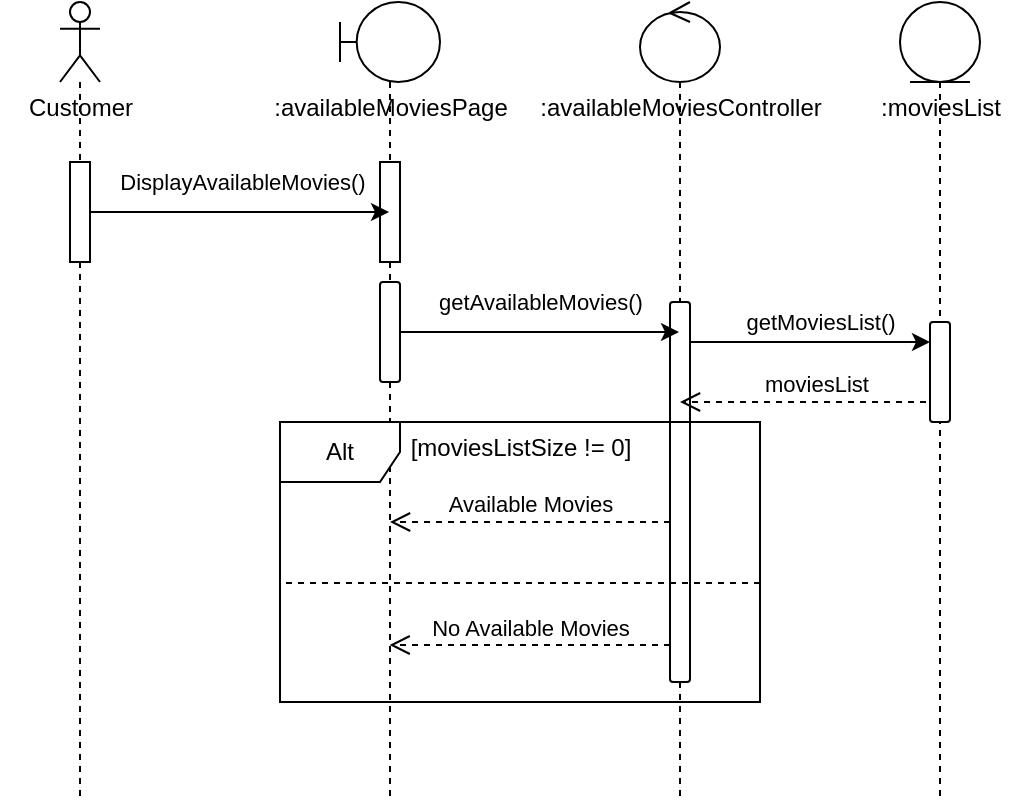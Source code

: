 <mxfile version="21.0.6" type="google"><diagram name="Page-1" id="AQf2ebTaQ4-C_qM_P0Si"><mxGraphModel grid="1" page="1" gridSize="10" guides="1" tooltips="1" connect="1" arrows="1" fold="1" pageScale="1" pageWidth="850" pageHeight="1100" math="0" shadow="0"><root><mxCell id="0"/><mxCell id="1" parent="0"/><mxCell id="liaJZ6mfoETWtk76u4Zw-1" value="" style="shape=umlLifeline;perimeter=lifelinePerimeter;whiteSpace=wrap;html=1;container=1;dropTarget=0;collapsible=0;recursiveResize=0;outlineConnect=0;portConstraint=eastwest;newEdgeStyle={&quot;edgeStyle&quot;:&quot;elbowEdgeStyle&quot;,&quot;elbow&quot;:&quot;vertical&quot;,&quot;curved&quot;:0,&quot;rounded&quot;:0};participant=umlActor;" vertex="1" parent="1"><mxGeometry x="70" y="40" width="20" height="400" as="geometry"/></mxCell><mxCell id="liaJZ6mfoETWtk76u4Zw-8" value="" style="html=1;points=[];perimeter=orthogonalPerimeter;outlineConnect=0;targetShapes=umlLifeline;portConstraint=eastwest;newEdgeStyle={&quot;edgeStyle&quot;:&quot;elbowEdgeStyle&quot;,&quot;elbow&quot;:&quot;vertical&quot;,&quot;curved&quot;:0,&quot;rounded&quot;:0};" vertex="1" parent="liaJZ6mfoETWtk76u4Zw-1"><mxGeometry x="5" y="80" width="10" height="50" as="geometry"/></mxCell><mxCell id="liaJZ6mfoETWtk76u4Zw-4" value="Customer" style="text;align=center;fontStyle=0;verticalAlign=middle;spacingLeft=3;spacingRight=3;strokeColor=none;rotatable=0;points=[[0,0.5],[1,0.5]];portConstraint=eastwest;html=1;" vertex="1" parent="1"><mxGeometry x="40" y="80" width="80" height="26" as="geometry"/></mxCell><mxCell id="liaJZ6mfoETWtk76u4Zw-5" style="edgeStyle=orthogonalEdgeStyle;rounded=0;orthogonalLoop=1;jettySize=auto;html=1;exitX=1;exitY=0.5;exitDx=0;exitDy=0;" edge="1" parent="1" source="liaJZ6mfoETWtk76u4Zw-4" target="liaJZ6mfoETWtk76u4Zw-4"><mxGeometry relative="1" as="geometry"/></mxCell><mxCell id="liaJZ6mfoETWtk76u4Zw-6" value="" style="shape=umlLifeline;perimeter=lifelinePerimeter;whiteSpace=wrap;html=1;container=1;dropTarget=0;collapsible=0;recursiveResize=0;outlineConnect=0;portConstraint=eastwest;newEdgeStyle={&quot;edgeStyle&quot;:&quot;elbowEdgeStyle&quot;,&quot;elbow&quot;:&quot;vertical&quot;,&quot;curved&quot;:0,&quot;rounded&quot;:0};participant=umlBoundary;" vertex="1" parent="1"><mxGeometry x="210" y="40" width="50" height="400" as="geometry"/></mxCell><mxCell id="liaJZ6mfoETWtk76u4Zw-11" value="" style="html=1;points=[];perimeter=orthogonalPerimeter;outlineConnect=0;targetShapes=umlLifeline;portConstraint=eastwest;newEdgeStyle={&quot;edgeStyle&quot;:&quot;elbowEdgeStyle&quot;,&quot;elbow&quot;:&quot;vertical&quot;,&quot;curved&quot;:0,&quot;rounded&quot;:0};" vertex="1" parent="liaJZ6mfoETWtk76u4Zw-6"><mxGeometry x="20" y="80" width="10" height="50" as="geometry"/></mxCell><mxCell id="liaJZ6mfoETWtk76u4Zw-21" value="" style="html=1;points=[];perimeter=orthogonalPerimeter;outlineConnect=0;targetShapes=umlLifeline;portConstraint=eastwest;newEdgeStyle={&quot;edgeStyle&quot;:&quot;elbowEdgeStyle&quot;,&quot;elbow&quot;:&quot;vertical&quot;,&quot;curved&quot;:0,&quot;rounded&quot;:0};rounded=1;" vertex="1" parent="liaJZ6mfoETWtk76u4Zw-6"><mxGeometry x="20" y="140" width="10" height="50" as="geometry"/></mxCell><mxCell id="liaJZ6mfoETWtk76u4Zw-7" value=":availableMoviesPage" style="text;align=center;fontStyle=0;verticalAlign=middle;spacingLeft=3;spacingRight=3;strokeColor=none;rotatable=0;points=[[0,0.5],[1,0.5]];portConstraint=eastwest;html=1;" vertex="1" parent="1"><mxGeometry x="195" y="80" width="80" height="26" as="geometry"/></mxCell><mxCell id="liaJZ6mfoETWtk76u4Zw-12" style="edgeStyle=elbowEdgeStyle;rounded=0;orthogonalLoop=1;jettySize=auto;html=1;elbow=vertical;curved=0;" edge="1" parent="1" source="liaJZ6mfoETWtk76u4Zw-8" target="liaJZ6mfoETWtk76u4Zw-6"><mxGeometry relative="1" as="geometry"/></mxCell><mxCell id="liaJZ6mfoETWtk76u4Zw-13" value="DisplayAvailableMovies()" style="edgeLabel;html=1;align=center;verticalAlign=middle;resizable=0;points=[];" connectable="0" vertex="1" parent="liaJZ6mfoETWtk76u4Zw-12"><mxGeometry x="0.168" relative="1" as="geometry"><mxPoint x="-12" y="-15" as="offset"/></mxGeometry></mxCell><mxCell id="liaJZ6mfoETWtk76u4Zw-18" value=":availableMoviesController" style="text;align=center;fontStyle=0;verticalAlign=middle;spacingLeft=3;spacingRight=3;strokeColor=none;rotatable=0;points=[[0,0.5],[1,0.5]];portConstraint=eastwest;html=1;" vertex="1" parent="1"><mxGeometry x="340" y="80" width="80" height="26" as="geometry"/></mxCell><mxCell id="liaJZ6mfoETWtk76u4Zw-19" value="" style="shape=umlLifeline;perimeter=lifelinePerimeter;whiteSpace=wrap;html=1;container=1;dropTarget=0;collapsible=0;recursiveResize=0;outlineConnect=0;portConstraint=eastwest;newEdgeStyle={&quot;edgeStyle&quot;:&quot;elbowEdgeStyle&quot;,&quot;elbow&quot;:&quot;vertical&quot;,&quot;curved&quot;:0,&quot;rounded&quot;:0};participant=umlControl;rounded=1;" vertex="1" parent="1"><mxGeometry x="360" y="40" width="40" height="400" as="geometry"/></mxCell><mxCell id="liaJZ6mfoETWtk76u4Zw-20" value="" style="html=1;points=[];perimeter=orthogonalPerimeter;outlineConnect=0;targetShapes=umlLifeline;portConstraint=eastwest;newEdgeStyle={&quot;edgeStyle&quot;:&quot;elbowEdgeStyle&quot;,&quot;elbow&quot;:&quot;vertical&quot;,&quot;curved&quot;:0,&quot;rounded&quot;:0};rounded=1;" vertex="1" parent="liaJZ6mfoETWtk76u4Zw-19"><mxGeometry x="15" y="150" width="10" height="190" as="geometry"/></mxCell><mxCell id="liaJZ6mfoETWtk76u4Zw-22" style="edgeStyle=elbowEdgeStyle;rounded=0;orthogonalLoop=1;jettySize=auto;html=1;elbow=vertical;curved=0;" edge="1" parent="1" source="liaJZ6mfoETWtk76u4Zw-21" target="liaJZ6mfoETWtk76u4Zw-19"><mxGeometry relative="1" as="geometry"/></mxCell><mxCell id="liaJZ6mfoETWtk76u4Zw-23" value="getAvailableMovies()" style="edgeLabel;html=1;align=center;verticalAlign=middle;resizable=0;points=[];" connectable="0" vertex="1" parent="liaJZ6mfoETWtk76u4Zw-22"><mxGeometry x="0.348" y="-1" relative="1" as="geometry"><mxPoint x="-24" y="-16" as="offset"/></mxGeometry></mxCell><mxCell id="liaJZ6mfoETWtk76u4Zw-24" value="" style="shape=umlLifeline;perimeter=lifelinePerimeter;whiteSpace=wrap;html=1;container=1;dropTarget=0;collapsible=0;recursiveResize=0;outlineConnect=0;portConstraint=eastwest;newEdgeStyle={&quot;edgeStyle&quot;:&quot;elbowEdgeStyle&quot;,&quot;elbow&quot;:&quot;vertical&quot;,&quot;curved&quot;:0,&quot;rounded&quot;:0};participant=umlEntity;rounded=1;" vertex="1" parent="1"><mxGeometry x="490" y="40" width="40" height="400" as="geometry"/></mxCell><mxCell id="liaJZ6mfoETWtk76u4Zw-26" value="" style="html=1;points=[];perimeter=orthogonalPerimeter;outlineConnect=0;targetShapes=umlLifeline;portConstraint=eastwest;newEdgeStyle={&quot;edgeStyle&quot;:&quot;elbowEdgeStyle&quot;,&quot;elbow&quot;:&quot;vertical&quot;,&quot;curved&quot;:0,&quot;rounded&quot;:0};rounded=1;" vertex="1" parent="liaJZ6mfoETWtk76u4Zw-24"><mxGeometry x="15" y="160" width="10" height="50" as="geometry"/></mxCell><mxCell id="liaJZ6mfoETWtk76u4Zw-25" value=":moviesList" style="text;align=center;fontStyle=0;verticalAlign=middle;spacingLeft=3;spacingRight=3;strokeColor=none;rotatable=0;points=[[0,0.5],[1,0.5]];portConstraint=eastwest;html=1;" vertex="1" parent="1"><mxGeometry x="470" y="80" width="80" height="26" as="geometry"/></mxCell><mxCell id="liaJZ6mfoETWtk76u4Zw-27" style="edgeStyle=elbowEdgeStyle;rounded=0;orthogonalLoop=1;jettySize=auto;html=1;elbow=vertical;curved=0;" edge="1" parent="1" source="liaJZ6mfoETWtk76u4Zw-20" target="liaJZ6mfoETWtk76u4Zw-26"><mxGeometry relative="1" as="geometry"><Array as="points"><mxPoint x="440" y="210"/></Array></mxGeometry></mxCell><mxCell id="liaJZ6mfoETWtk76u4Zw-28" value="getMoviesList()" style="edgeLabel;html=1;align=center;verticalAlign=middle;resizable=0;points=[];" connectable="0" vertex="1" parent="liaJZ6mfoETWtk76u4Zw-27"><mxGeometry x="0.38" relative="1" as="geometry"><mxPoint x="-18" y="-10" as="offset"/></mxGeometry></mxCell><mxCell id="liaJZ6mfoETWtk76u4Zw-29" value="moviesList" style="html=1;verticalAlign=bottom;endArrow=open;dashed=1;endSize=8;edgeStyle=elbowEdgeStyle;elbow=vertical;curved=0;rounded=0;" edge="1" parent="1" target="liaJZ6mfoETWtk76u4Zw-19"><mxGeometry relative="1" as="geometry"><mxPoint x="505" y="230" as="sourcePoint"/><mxPoint x="425" y="230" as="targetPoint"/><Array as="points"><mxPoint x="440" y="240"/></Array></mxGeometry></mxCell><mxCell id="liaJZ6mfoETWtk76u4Zw-30" value="Available Movies" style="html=1;verticalAlign=bottom;endArrow=open;dashed=1;endSize=8;edgeStyle=elbowEdgeStyle;elbow=vertical;curved=0;rounded=0;" edge="1" parent="1" source="liaJZ6mfoETWtk76u4Zw-20" target="liaJZ6mfoETWtk76u4Zw-6"><mxGeometry relative="1" as="geometry"><mxPoint x="370" y="270" as="sourcePoint"/><mxPoint x="260" y="280" as="targetPoint"/><Array as="points"><mxPoint x="310" y="300"/><mxPoint x="290" y="280"/></Array></mxGeometry></mxCell><mxCell id="liaJZ6mfoETWtk76u4Zw-31" value="Alt" style="shape=umlFrame;whiteSpace=wrap;html=1;pointerEvents=0;rounded=1;" vertex="1" parent="1"><mxGeometry x="180" y="250" width="240" height="140" as="geometry"/></mxCell><mxCell id="liaJZ6mfoETWtk76u4Zw-32" value="[moviesListSize != 0]" style="text;align=center;fontStyle=0;verticalAlign=middle;spacingLeft=3;spacingRight=3;strokeColor=none;rotatable=0;points=[[0,0.5],[1,0.5]];portConstraint=eastwest;html=1;" vertex="1" parent="1"><mxGeometry x="260" y="250" width="80" height="26" as="geometry"/></mxCell><mxCell id="liaJZ6mfoETWtk76u4Zw-33" value="" style="html=1;verticalAlign=bottom;endArrow=none;dashed=1;endSize=8;edgeStyle=elbowEdgeStyle;elbow=vertical;curved=0;rounded=0;endFill=0;exitX=1;exitY=0.575;exitDx=0;exitDy=0;exitPerimeter=0;" edge="1" parent="1" source="liaJZ6mfoETWtk76u4Zw-31"><mxGeometry relative="1" as="geometry"><mxPoint x="360" y="330" as="sourcePoint"/><mxPoint x="180" y="330.5" as="targetPoint"/></mxGeometry></mxCell><mxCell id="liaJZ6mfoETWtk76u4Zw-36" value="No Available Movies" style="html=1;verticalAlign=bottom;endArrow=open;dashed=1;endSize=8;edgeStyle=elbowEdgeStyle;elbow=vertical;curved=0;rounded=0;entryX=0.496;entryY=0.804;entryDx=0;entryDy=0;entryPerimeter=0;" edge="1" parent="1" source="liaJZ6mfoETWtk76u4Zw-20" target="liaJZ6mfoETWtk76u4Zw-6"><mxGeometry relative="1" as="geometry"><mxPoint x="355" y="360" as="sourcePoint"/><mxPoint x="275" y="360" as="targetPoint"/></mxGeometry></mxCell></root></mxGraphModel></diagram></mxfile>